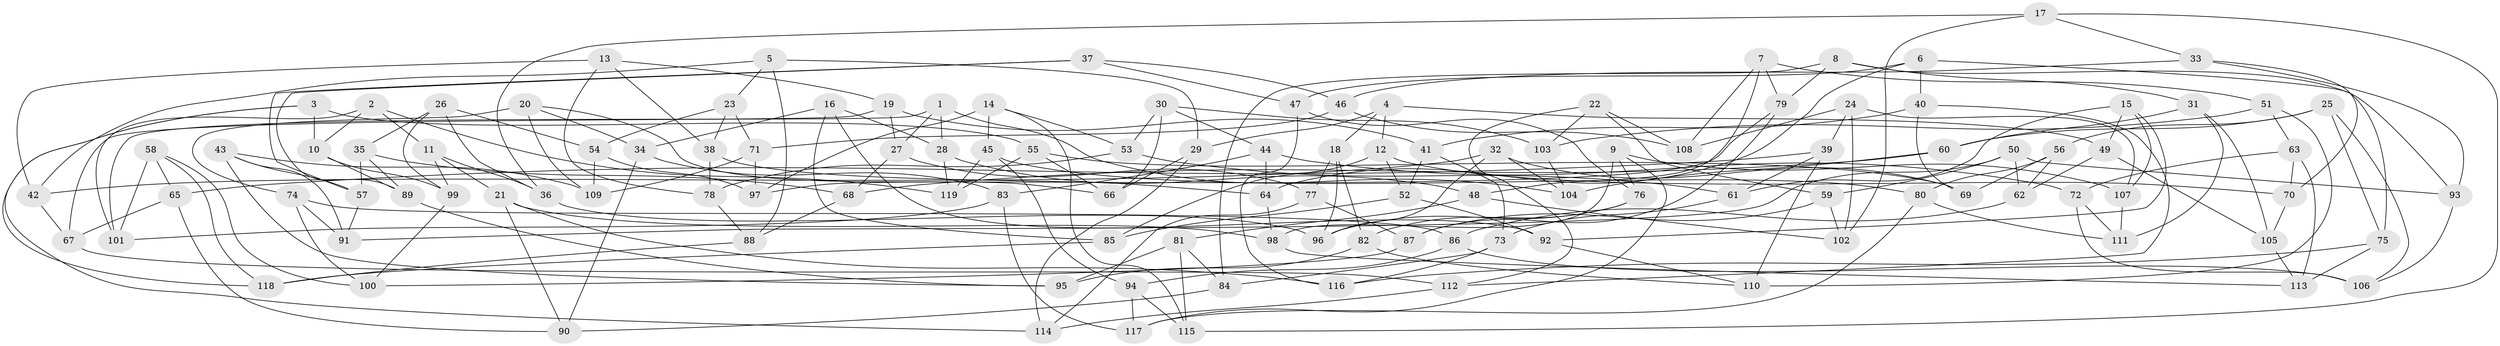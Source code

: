 // coarse degree distribution, {11: 0.023529411764705882, 12: 0.023529411764705882, 3: 0.047058823529411764, 4: 0.8352941176470589, 10: 0.011764705882352941, 9: 0.03529411764705882, 6: 0.011764705882352941, 7: 0.011764705882352941}
// Generated by graph-tools (version 1.1) at 2025/53/03/04/25 22:53:35]
// undirected, 119 vertices, 238 edges
graph export_dot {
  node [color=gray90,style=filled];
  1;
  2;
  3;
  4;
  5;
  6;
  7;
  8;
  9;
  10;
  11;
  12;
  13;
  14;
  15;
  16;
  17;
  18;
  19;
  20;
  21;
  22;
  23;
  24;
  25;
  26;
  27;
  28;
  29;
  30;
  31;
  32;
  33;
  34;
  35;
  36;
  37;
  38;
  39;
  40;
  41;
  42;
  43;
  44;
  45;
  46;
  47;
  48;
  49;
  50;
  51;
  52;
  53;
  54;
  55;
  56;
  57;
  58;
  59;
  60;
  61;
  62;
  63;
  64;
  65;
  66;
  67;
  68;
  69;
  70;
  71;
  72;
  73;
  74;
  75;
  76;
  77;
  78;
  79;
  80;
  81;
  82;
  83;
  84;
  85;
  86;
  87;
  88;
  89;
  90;
  91;
  92;
  93;
  94;
  95;
  96;
  97;
  98;
  99;
  100;
  101;
  102;
  103;
  104;
  105;
  106;
  107;
  108;
  109;
  110;
  111;
  112;
  113;
  114;
  115;
  116;
  117;
  118;
  119;
  1 -- 101;
  1 -- 28;
  1 -- 104;
  1 -- 27;
  2 -- 101;
  2 -- 11;
  2 -- 119;
  2 -- 10;
  3 -- 55;
  3 -- 118;
  3 -- 114;
  3 -- 10;
  4 -- 18;
  4 -- 49;
  4 -- 29;
  4 -- 12;
  5 -- 23;
  5 -- 88;
  5 -- 29;
  5 -- 42;
  6 -- 64;
  6 -- 75;
  6 -- 47;
  6 -- 40;
  7 -- 51;
  7 -- 79;
  7 -- 108;
  7 -- 48;
  8 -- 93;
  8 -- 84;
  8 -- 79;
  8 -- 31;
  9 -- 98;
  9 -- 107;
  9 -- 76;
  9 -- 117;
  10 -- 89;
  10 -- 99;
  11 -- 21;
  11 -- 36;
  11 -- 99;
  12 -- 70;
  12 -- 52;
  12 -- 85;
  13 -- 42;
  13 -- 78;
  13 -- 19;
  13 -- 38;
  14 -- 53;
  14 -- 45;
  14 -- 115;
  14 -- 97;
  15 -- 49;
  15 -- 107;
  15 -- 61;
  15 -- 92;
  16 -- 28;
  16 -- 92;
  16 -- 85;
  16 -- 34;
  17 -- 102;
  17 -- 115;
  17 -- 33;
  17 -- 36;
  18 -- 77;
  18 -- 96;
  18 -- 82;
  19 -- 41;
  19 -- 27;
  19 -- 67;
  20 -- 74;
  20 -- 109;
  20 -- 66;
  20 -- 34;
  21 -- 116;
  21 -- 98;
  21 -- 90;
  22 -- 103;
  22 -- 112;
  22 -- 59;
  22 -- 108;
  23 -- 38;
  23 -- 71;
  23 -- 54;
  24 -- 107;
  24 -- 102;
  24 -- 39;
  24 -- 108;
  25 -- 106;
  25 -- 60;
  25 -- 56;
  25 -- 75;
  26 -- 99;
  26 -- 35;
  26 -- 54;
  26 -- 36;
  27 -- 68;
  27 -- 77;
  28 -- 48;
  28 -- 119;
  29 -- 66;
  29 -- 114;
  30 -- 66;
  30 -- 103;
  30 -- 53;
  30 -- 44;
  31 -- 105;
  31 -- 111;
  31 -- 60;
  32 -- 96;
  32 -- 69;
  32 -- 104;
  32 -- 42;
  33 -- 46;
  33 -- 70;
  33 -- 93;
  34 -- 90;
  34 -- 83;
  35 -- 57;
  35 -- 89;
  35 -- 68;
  36 -- 96;
  37 -- 47;
  37 -- 57;
  37 -- 89;
  37 -- 46;
  38 -- 64;
  38 -- 78;
  39 -- 61;
  39 -- 110;
  39 -- 65;
  40 -- 41;
  40 -- 112;
  40 -- 69;
  41 -- 52;
  41 -- 73;
  42 -- 67;
  43 -- 91;
  43 -- 109;
  43 -- 57;
  43 -- 95;
  44 -- 72;
  44 -- 83;
  44 -- 64;
  45 -- 119;
  45 -- 94;
  45 -- 80;
  46 -- 108;
  46 -- 71;
  47 -- 76;
  47 -- 116;
  48 -- 81;
  48 -- 102;
  49 -- 105;
  49 -- 62;
  50 -- 59;
  50 -- 93;
  50 -- 62;
  50 -- 91;
  51 -- 110;
  51 -- 63;
  51 -- 103;
  52 -- 85;
  52 -- 92;
  53 -- 78;
  53 -- 61;
  54 -- 109;
  54 -- 97;
  55 -- 66;
  55 -- 119;
  55 -- 69;
  56 -- 69;
  56 -- 80;
  56 -- 62;
  57 -- 91;
  58 -- 100;
  58 -- 65;
  58 -- 118;
  58 -- 101;
  59 -- 87;
  59 -- 102;
  60 -- 104;
  60 -- 68;
  61 -- 73;
  62 -- 86;
  63 -- 72;
  63 -- 70;
  63 -- 113;
  64 -- 98;
  65 -- 90;
  65 -- 67;
  67 -- 112;
  68 -- 88;
  70 -- 105;
  71 -- 97;
  71 -- 109;
  72 -- 111;
  72 -- 106;
  73 -- 84;
  73 -- 116;
  74 -- 91;
  74 -- 86;
  74 -- 100;
  75 -- 113;
  75 -- 116;
  76 -- 96;
  76 -- 82;
  77 -- 87;
  77 -- 114;
  78 -- 88;
  79 -- 97;
  79 -- 87;
  80 -- 117;
  80 -- 111;
  81 -- 115;
  81 -- 95;
  81 -- 84;
  82 -- 110;
  82 -- 95;
  83 -- 101;
  83 -- 117;
  84 -- 90;
  85 -- 118;
  86 -- 106;
  86 -- 94;
  87 -- 100;
  88 -- 118;
  89 -- 95;
  92 -- 110;
  93 -- 106;
  94 -- 117;
  94 -- 115;
  98 -- 113;
  99 -- 100;
  103 -- 104;
  105 -- 113;
  107 -- 111;
  112 -- 114;
}
